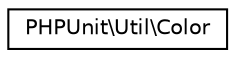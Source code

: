 digraph "Graphical Class Hierarchy"
{
  edge [fontname="Helvetica",fontsize="10",labelfontname="Helvetica",labelfontsize="10"];
  node [fontname="Helvetica",fontsize="10",shape=record];
  rankdir="LR";
  Node0 [label="PHPUnit\\Util\\Color",height=0.2,width=0.4,color="black", fillcolor="white", style="filled",URL="$classPHPUnit_1_1Util_1_1Color.html"];
}
